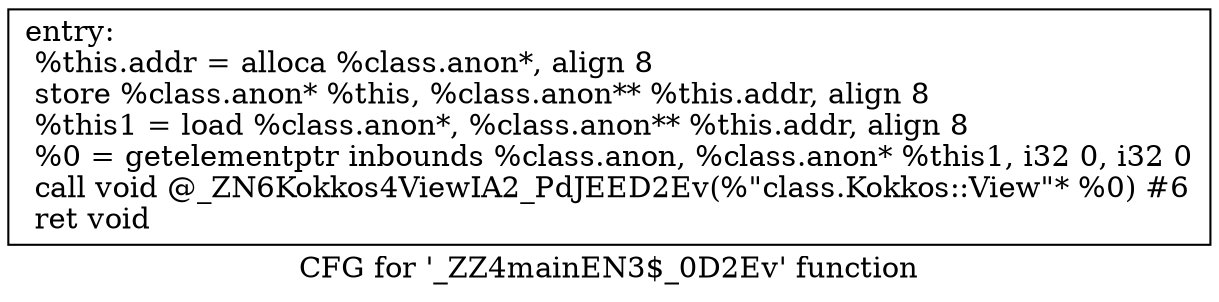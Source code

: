 digraph "CFG for '_ZZ4mainEN3$_0D2Ev' function" {
	label="CFG for '_ZZ4mainEN3$_0D2Ev' function";

	Node0x5e3a410 [shape=record,label="{entry:\l  %this.addr = alloca %class.anon*, align 8\l  store %class.anon* %this, %class.anon** %this.addr, align 8\l  %this1 = load %class.anon*, %class.anon** %this.addr, align 8\l  %0 = getelementptr inbounds %class.anon, %class.anon* %this1, i32 0, i32 0\l  call void @_ZN6Kokkos4ViewIA2_PdJEED2Ev(%\"class.Kokkos::View\"* %0) #6\l  ret void\l}"];
}
